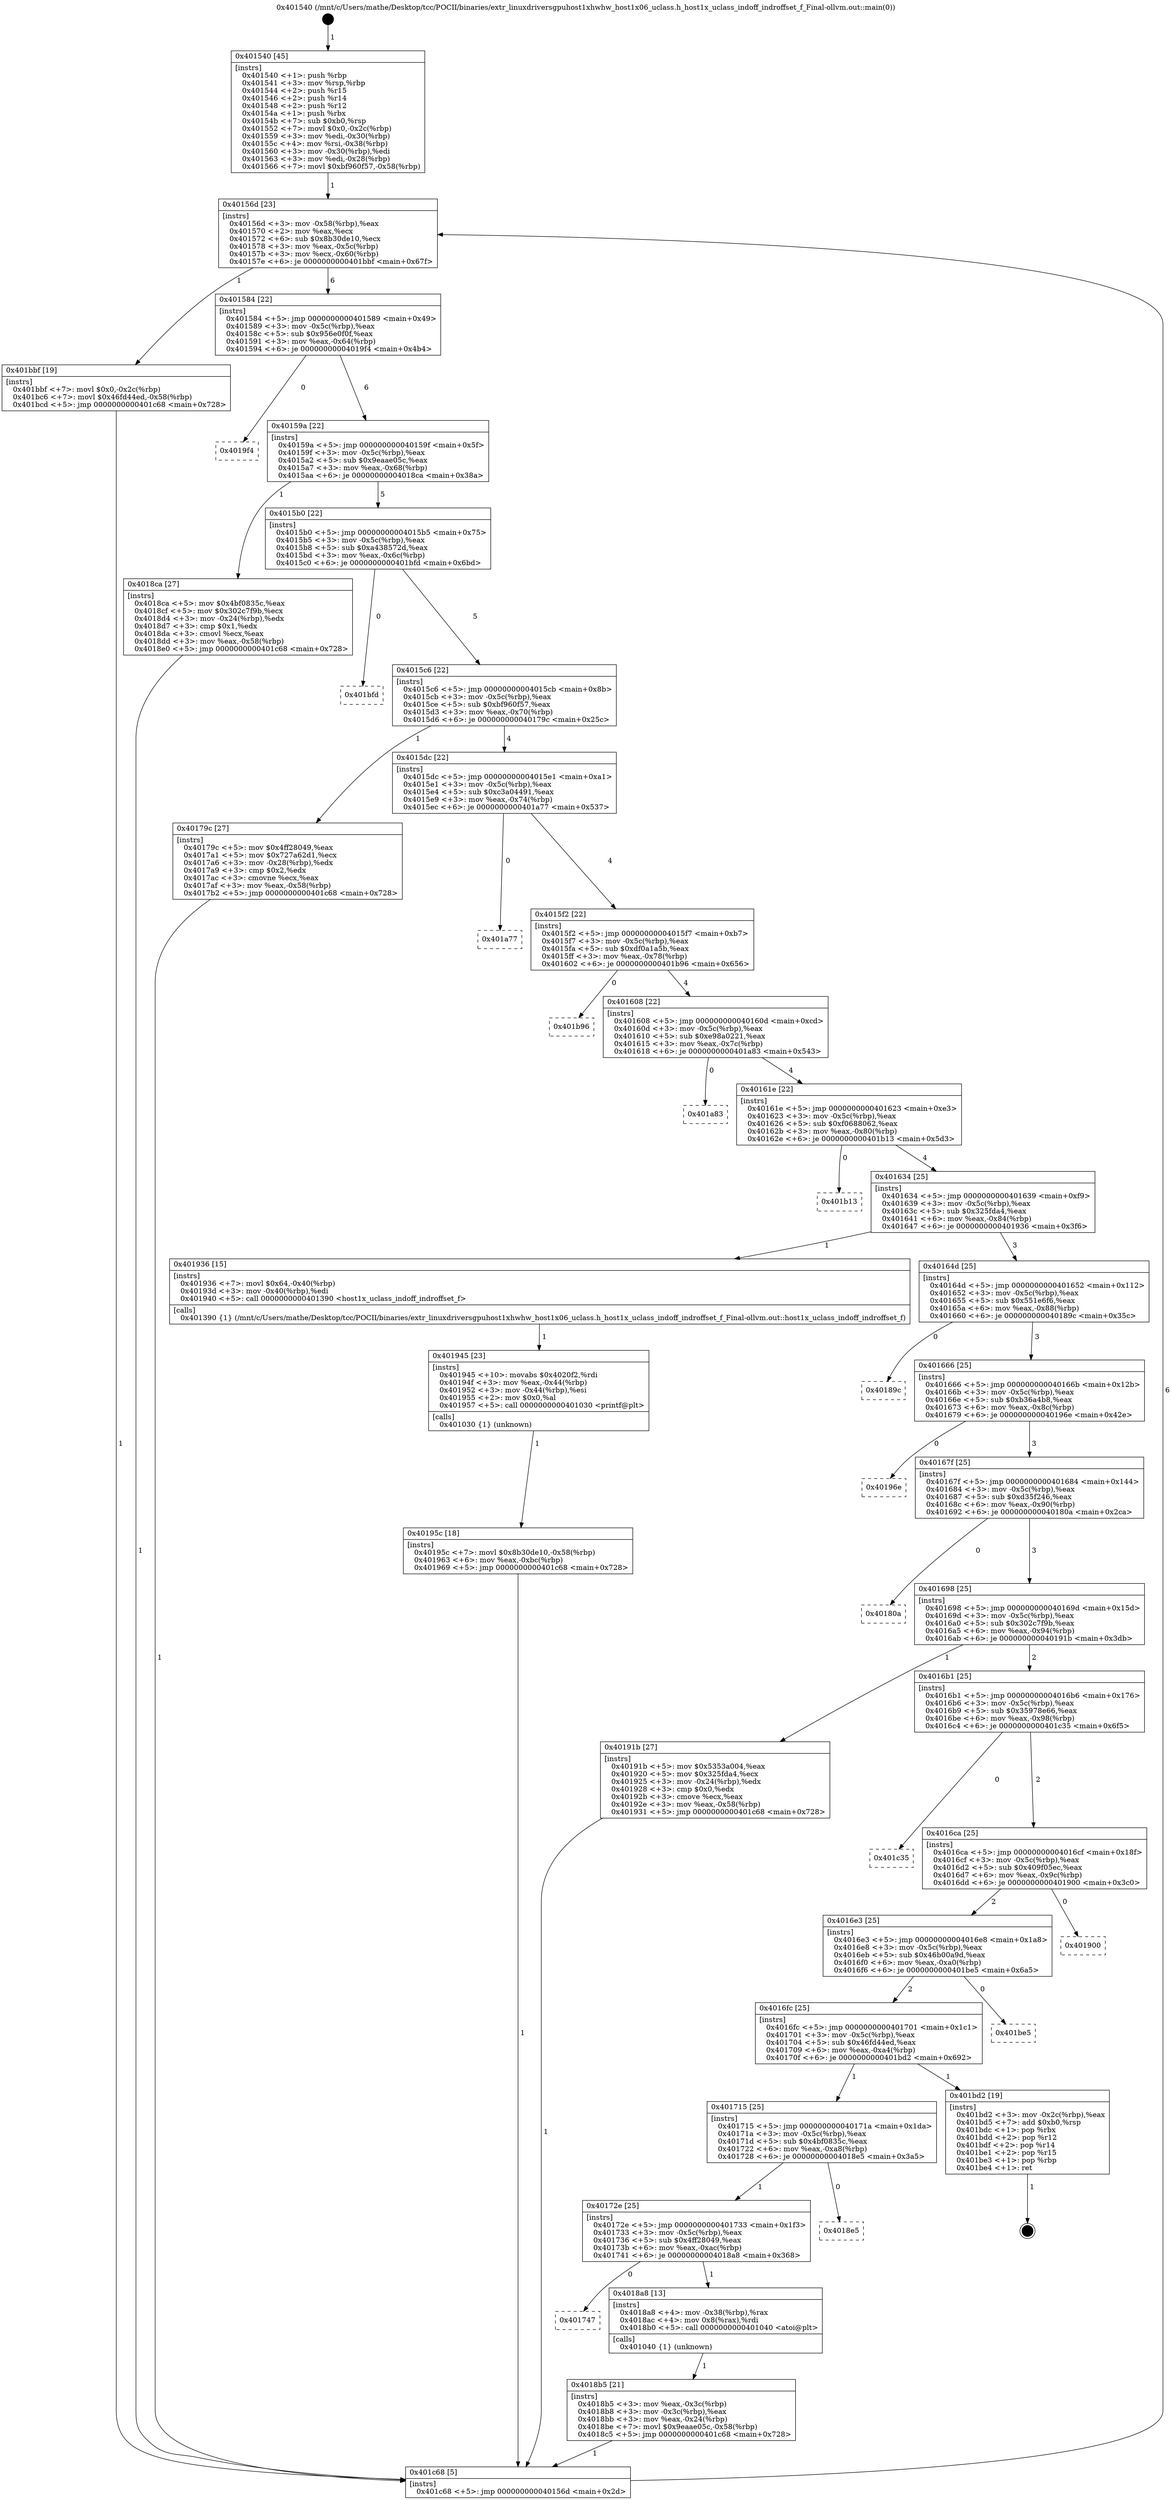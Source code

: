 digraph "0x401540" {
  label = "0x401540 (/mnt/c/Users/mathe/Desktop/tcc/POCII/binaries/extr_linuxdriversgpuhost1xhwhw_host1x06_uclass.h_host1x_uclass_indoff_indroffset_f_Final-ollvm.out::main(0))"
  labelloc = "t"
  node[shape=record]

  Entry [label="",width=0.3,height=0.3,shape=circle,fillcolor=black,style=filled]
  "0x40156d" [label="{
     0x40156d [23]\l
     | [instrs]\l
     &nbsp;&nbsp;0x40156d \<+3\>: mov -0x58(%rbp),%eax\l
     &nbsp;&nbsp;0x401570 \<+2\>: mov %eax,%ecx\l
     &nbsp;&nbsp;0x401572 \<+6\>: sub $0x8b30de10,%ecx\l
     &nbsp;&nbsp;0x401578 \<+3\>: mov %eax,-0x5c(%rbp)\l
     &nbsp;&nbsp;0x40157b \<+3\>: mov %ecx,-0x60(%rbp)\l
     &nbsp;&nbsp;0x40157e \<+6\>: je 0000000000401bbf \<main+0x67f\>\l
  }"]
  "0x401bbf" [label="{
     0x401bbf [19]\l
     | [instrs]\l
     &nbsp;&nbsp;0x401bbf \<+7\>: movl $0x0,-0x2c(%rbp)\l
     &nbsp;&nbsp;0x401bc6 \<+7\>: movl $0x46fd44ed,-0x58(%rbp)\l
     &nbsp;&nbsp;0x401bcd \<+5\>: jmp 0000000000401c68 \<main+0x728\>\l
  }"]
  "0x401584" [label="{
     0x401584 [22]\l
     | [instrs]\l
     &nbsp;&nbsp;0x401584 \<+5\>: jmp 0000000000401589 \<main+0x49\>\l
     &nbsp;&nbsp;0x401589 \<+3\>: mov -0x5c(%rbp),%eax\l
     &nbsp;&nbsp;0x40158c \<+5\>: sub $0x956e0f0f,%eax\l
     &nbsp;&nbsp;0x401591 \<+3\>: mov %eax,-0x64(%rbp)\l
     &nbsp;&nbsp;0x401594 \<+6\>: je 00000000004019f4 \<main+0x4b4\>\l
  }"]
  Exit [label="",width=0.3,height=0.3,shape=circle,fillcolor=black,style=filled,peripheries=2]
  "0x4019f4" [label="{
     0x4019f4\l
  }", style=dashed]
  "0x40159a" [label="{
     0x40159a [22]\l
     | [instrs]\l
     &nbsp;&nbsp;0x40159a \<+5\>: jmp 000000000040159f \<main+0x5f\>\l
     &nbsp;&nbsp;0x40159f \<+3\>: mov -0x5c(%rbp),%eax\l
     &nbsp;&nbsp;0x4015a2 \<+5\>: sub $0x9eaae05c,%eax\l
     &nbsp;&nbsp;0x4015a7 \<+3\>: mov %eax,-0x68(%rbp)\l
     &nbsp;&nbsp;0x4015aa \<+6\>: je 00000000004018ca \<main+0x38a\>\l
  }"]
  "0x40195c" [label="{
     0x40195c [18]\l
     | [instrs]\l
     &nbsp;&nbsp;0x40195c \<+7\>: movl $0x8b30de10,-0x58(%rbp)\l
     &nbsp;&nbsp;0x401963 \<+6\>: mov %eax,-0xbc(%rbp)\l
     &nbsp;&nbsp;0x401969 \<+5\>: jmp 0000000000401c68 \<main+0x728\>\l
  }"]
  "0x4018ca" [label="{
     0x4018ca [27]\l
     | [instrs]\l
     &nbsp;&nbsp;0x4018ca \<+5\>: mov $0x4bf0835c,%eax\l
     &nbsp;&nbsp;0x4018cf \<+5\>: mov $0x302c7f9b,%ecx\l
     &nbsp;&nbsp;0x4018d4 \<+3\>: mov -0x24(%rbp),%edx\l
     &nbsp;&nbsp;0x4018d7 \<+3\>: cmp $0x1,%edx\l
     &nbsp;&nbsp;0x4018da \<+3\>: cmovl %ecx,%eax\l
     &nbsp;&nbsp;0x4018dd \<+3\>: mov %eax,-0x58(%rbp)\l
     &nbsp;&nbsp;0x4018e0 \<+5\>: jmp 0000000000401c68 \<main+0x728\>\l
  }"]
  "0x4015b0" [label="{
     0x4015b0 [22]\l
     | [instrs]\l
     &nbsp;&nbsp;0x4015b0 \<+5\>: jmp 00000000004015b5 \<main+0x75\>\l
     &nbsp;&nbsp;0x4015b5 \<+3\>: mov -0x5c(%rbp),%eax\l
     &nbsp;&nbsp;0x4015b8 \<+5\>: sub $0xa438572d,%eax\l
     &nbsp;&nbsp;0x4015bd \<+3\>: mov %eax,-0x6c(%rbp)\l
     &nbsp;&nbsp;0x4015c0 \<+6\>: je 0000000000401bfd \<main+0x6bd\>\l
  }"]
  "0x401945" [label="{
     0x401945 [23]\l
     | [instrs]\l
     &nbsp;&nbsp;0x401945 \<+10\>: movabs $0x4020f2,%rdi\l
     &nbsp;&nbsp;0x40194f \<+3\>: mov %eax,-0x44(%rbp)\l
     &nbsp;&nbsp;0x401952 \<+3\>: mov -0x44(%rbp),%esi\l
     &nbsp;&nbsp;0x401955 \<+2\>: mov $0x0,%al\l
     &nbsp;&nbsp;0x401957 \<+5\>: call 0000000000401030 \<printf@plt\>\l
     | [calls]\l
     &nbsp;&nbsp;0x401030 \{1\} (unknown)\l
  }"]
  "0x401bfd" [label="{
     0x401bfd\l
  }", style=dashed]
  "0x4015c6" [label="{
     0x4015c6 [22]\l
     | [instrs]\l
     &nbsp;&nbsp;0x4015c6 \<+5\>: jmp 00000000004015cb \<main+0x8b\>\l
     &nbsp;&nbsp;0x4015cb \<+3\>: mov -0x5c(%rbp),%eax\l
     &nbsp;&nbsp;0x4015ce \<+5\>: sub $0xbf960f57,%eax\l
     &nbsp;&nbsp;0x4015d3 \<+3\>: mov %eax,-0x70(%rbp)\l
     &nbsp;&nbsp;0x4015d6 \<+6\>: je 000000000040179c \<main+0x25c\>\l
  }"]
  "0x4018b5" [label="{
     0x4018b5 [21]\l
     | [instrs]\l
     &nbsp;&nbsp;0x4018b5 \<+3\>: mov %eax,-0x3c(%rbp)\l
     &nbsp;&nbsp;0x4018b8 \<+3\>: mov -0x3c(%rbp),%eax\l
     &nbsp;&nbsp;0x4018bb \<+3\>: mov %eax,-0x24(%rbp)\l
     &nbsp;&nbsp;0x4018be \<+7\>: movl $0x9eaae05c,-0x58(%rbp)\l
     &nbsp;&nbsp;0x4018c5 \<+5\>: jmp 0000000000401c68 \<main+0x728\>\l
  }"]
  "0x40179c" [label="{
     0x40179c [27]\l
     | [instrs]\l
     &nbsp;&nbsp;0x40179c \<+5\>: mov $0x4ff28049,%eax\l
     &nbsp;&nbsp;0x4017a1 \<+5\>: mov $0x727a62d1,%ecx\l
     &nbsp;&nbsp;0x4017a6 \<+3\>: mov -0x28(%rbp),%edx\l
     &nbsp;&nbsp;0x4017a9 \<+3\>: cmp $0x2,%edx\l
     &nbsp;&nbsp;0x4017ac \<+3\>: cmovne %ecx,%eax\l
     &nbsp;&nbsp;0x4017af \<+3\>: mov %eax,-0x58(%rbp)\l
     &nbsp;&nbsp;0x4017b2 \<+5\>: jmp 0000000000401c68 \<main+0x728\>\l
  }"]
  "0x4015dc" [label="{
     0x4015dc [22]\l
     | [instrs]\l
     &nbsp;&nbsp;0x4015dc \<+5\>: jmp 00000000004015e1 \<main+0xa1\>\l
     &nbsp;&nbsp;0x4015e1 \<+3\>: mov -0x5c(%rbp),%eax\l
     &nbsp;&nbsp;0x4015e4 \<+5\>: sub $0xc3a04491,%eax\l
     &nbsp;&nbsp;0x4015e9 \<+3\>: mov %eax,-0x74(%rbp)\l
     &nbsp;&nbsp;0x4015ec \<+6\>: je 0000000000401a77 \<main+0x537\>\l
  }"]
  "0x401c68" [label="{
     0x401c68 [5]\l
     | [instrs]\l
     &nbsp;&nbsp;0x401c68 \<+5\>: jmp 000000000040156d \<main+0x2d\>\l
  }"]
  "0x401540" [label="{
     0x401540 [45]\l
     | [instrs]\l
     &nbsp;&nbsp;0x401540 \<+1\>: push %rbp\l
     &nbsp;&nbsp;0x401541 \<+3\>: mov %rsp,%rbp\l
     &nbsp;&nbsp;0x401544 \<+2\>: push %r15\l
     &nbsp;&nbsp;0x401546 \<+2\>: push %r14\l
     &nbsp;&nbsp;0x401548 \<+2\>: push %r12\l
     &nbsp;&nbsp;0x40154a \<+1\>: push %rbx\l
     &nbsp;&nbsp;0x40154b \<+7\>: sub $0xb0,%rsp\l
     &nbsp;&nbsp;0x401552 \<+7\>: movl $0x0,-0x2c(%rbp)\l
     &nbsp;&nbsp;0x401559 \<+3\>: mov %edi,-0x30(%rbp)\l
     &nbsp;&nbsp;0x40155c \<+4\>: mov %rsi,-0x38(%rbp)\l
     &nbsp;&nbsp;0x401560 \<+3\>: mov -0x30(%rbp),%edi\l
     &nbsp;&nbsp;0x401563 \<+3\>: mov %edi,-0x28(%rbp)\l
     &nbsp;&nbsp;0x401566 \<+7\>: movl $0xbf960f57,-0x58(%rbp)\l
  }"]
  "0x401747" [label="{
     0x401747\l
  }", style=dashed]
  "0x401a77" [label="{
     0x401a77\l
  }", style=dashed]
  "0x4015f2" [label="{
     0x4015f2 [22]\l
     | [instrs]\l
     &nbsp;&nbsp;0x4015f2 \<+5\>: jmp 00000000004015f7 \<main+0xb7\>\l
     &nbsp;&nbsp;0x4015f7 \<+3\>: mov -0x5c(%rbp),%eax\l
     &nbsp;&nbsp;0x4015fa \<+5\>: sub $0xdf0a1a5b,%eax\l
     &nbsp;&nbsp;0x4015ff \<+3\>: mov %eax,-0x78(%rbp)\l
     &nbsp;&nbsp;0x401602 \<+6\>: je 0000000000401b96 \<main+0x656\>\l
  }"]
  "0x4018a8" [label="{
     0x4018a8 [13]\l
     | [instrs]\l
     &nbsp;&nbsp;0x4018a8 \<+4\>: mov -0x38(%rbp),%rax\l
     &nbsp;&nbsp;0x4018ac \<+4\>: mov 0x8(%rax),%rdi\l
     &nbsp;&nbsp;0x4018b0 \<+5\>: call 0000000000401040 \<atoi@plt\>\l
     | [calls]\l
     &nbsp;&nbsp;0x401040 \{1\} (unknown)\l
  }"]
  "0x401b96" [label="{
     0x401b96\l
  }", style=dashed]
  "0x401608" [label="{
     0x401608 [22]\l
     | [instrs]\l
     &nbsp;&nbsp;0x401608 \<+5\>: jmp 000000000040160d \<main+0xcd\>\l
     &nbsp;&nbsp;0x40160d \<+3\>: mov -0x5c(%rbp),%eax\l
     &nbsp;&nbsp;0x401610 \<+5\>: sub $0xe98a0221,%eax\l
     &nbsp;&nbsp;0x401615 \<+3\>: mov %eax,-0x7c(%rbp)\l
     &nbsp;&nbsp;0x401618 \<+6\>: je 0000000000401a83 \<main+0x543\>\l
  }"]
  "0x40172e" [label="{
     0x40172e [25]\l
     | [instrs]\l
     &nbsp;&nbsp;0x40172e \<+5\>: jmp 0000000000401733 \<main+0x1f3\>\l
     &nbsp;&nbsp;0x401733 \<+3\>: mov -0x5c(%rbp),%eax\l
     &nbsp;&nbsp;0x401736 \<+5\>: sub $0x4ff28049,%eax\l
     &nbsp;&nbsp;0x40173b \<+6\>: mov %eax,-0xac(%rbp)\l
     &nbsp;&nbsp;0x401741 \<+6\>: je 00000000004018a8 \<main+0x368\>\l
  }"]
  "0x401a83" [label="{
     0x401a83\l
  }", style=dashed]
  "0x40161e" [label="{
     0x40161e [22]\l
     | [instrs]\l
     &nbsp;&nbsp;0x40161e \<+5\>: jmp 0000000000401623 \<main+0xe3\>\l
     &nbsp;&nbsp;0x401623 \<+3\>: mov -0x5c(%rbp),%eax\l
     &nbsp;&nbsp;0x401626 \<+5\>: sub $0xf0688062,%eax\l
     &nbsp;&nbsp;0x40162b \<+3\>: mov %eax,-0x80(%rbp)\l
     &nbsp;&nbsp;0x40162e \<+6\>: je 0000000000401b13 \<main+0x5d3\>\l
  }"]
  "0x4018e5" [label="{
     0x4018e5\l
  }", style=dashed]
  "0x401b13" [label="{
     0x401b13\l
  }", style=dashed]
  "0x401634" [label="{
     0x401634 [25]\l
     | [instrs]\l
     &nbsp;&nbsp;0x401634 \<+5\>: jmp 0000000000401639 \<main+0xf9\>\l
     &nbsp;&nbsp;0x401639 \<+3\>: mov -0x5c(%rbp),%eax\l
     &nbsp;&nbsp;0x40163c \<+5\>: sub $0x325fda4,%eax\l
     &nbsp;&nbsp;0x401641 \<+6\>: mov %eax,-0x84(%rbp)\l
     &nbsp;&nbsp;0x401647 \<+6\>: je 0000000000401936 \<main+0x3f6\>\l
  }"]
  "0x401715" [label="{
     0x401715 [25]\l
     | [instrs]\l
     &nbsp;&nbsp;0x401715 \<+5\>: jmp 000000000040171a \<main+0x1da\>\l
     &nbsp;&nbsp;0x40171a \<+3\>: mov -0x5c(%rbp),%eax\l
     &nbsp;&nbsp;0x40171d \<+5\>: sub $0x4bf0835c,%eax\l
     &nbsp;&nbsp;0x401722 \<+6\>: mov %eax,-0xa8(%rbp)\l
     &nbsp;&nbsp;0x401728 \<+6\>: je 00000000004018e5 \<main+0x3a5\>\l
  }"]
  "0x401936" [label="{
     0x401936 [15]\l
     | [instrs]\l
     &nbsp;&nbsp;0x401936 \<+7\>: movl $0x64,-0x40(%rbp)\l
     &nbsp;&nbsp;0x40193d \<+3\>: mov -0x40(%rbp),%edi\l
     &nbsp;&nbsp;0x401940 \<+5\>: call 0000000000401390 \<host1x_uclass_indoff_indroffset_f\>\l
     | [calls]\l
     &nbsp;&nbsp;0x401390 \{1\} (/mnt/c/Users/mathe/Desktop/tcc/POCII/binaries/extr_linuxdriversgpuhost1xhwhw_host1x06_uclass.h_host1x_uclass_indoff_indroffset_f_Final-ollvm.out::host1x_uclass_indoff_indroffset_f)\l
  }"]
  "0x40164d" [label="{
     0x40164d [25]\l
     | [instrs]\l
     &nbsp;&nbsp;0x40164d \<+5\>: jmp 0000000000401652 \<main+0x112\>\l
     &nbsp;&nbsp;0x401652 \<+3\>: mov -0x5c(%rbp),%eax\l
     &nbsp;&nbsp;0x401655 \<+5\>: sub $0x551e6f6,%eax\l
     &nbsp;&nbsp;0x40165a \<+6\>: mov %eax,-0x88(%rbp)\l
     &nbsp;&nbsp;0x401660 \<+6\>: je 000000000040189c \<main+0x35c\>\l
  }"]
  "0x401bd2" [label="{
     0x401bd2 [19]\l
     | [instrs]\l
     &nbsp;&nbsp;0x401bd2 \<+3\>: mov -0x2c(%rbp),%eax\l
     &nbsp;&nbsp;0x401bd5 \<+7\>: add $0xb0,%rsp\l
     &nbsp;&nbsp;0x401bdc \<+1\>: pop %rbx\l
     &nbsp;&nbsp;0x401bdd \<+2\>: pop %r12\l
     &nbsp;&nbsp;0x401bdf \<+2\>: pop %r14\l
     &nbsp;&nbsp;0x401be1 \<+2\>: pop %r15\l
     &nbsp;&nbsp;0x401be3 \<+1\>: pop %rbp\l
     &nbsp;&nbsp;0x401be4 \<+1\>: ret\l
  }"]
  "0x40189c" [label="{
     0x40189c\l
  }", style=dashed]
  "0x401666" [label="{
     0x401666 [25]\l
     | [instrs]\l
     &nbsp;&nbsp;0x401666 \<+5\>: jmp 000000000040166b \<main+0x12b\>\l
     &nbsp;&nbsp;0x40166b \<+3\>: mov -0x5c(%rbp),%eax\l
     &nbsp;&nbsp;0x40166e \<+5\>: sub $0xb36a4b8,%eax\l
     &nbsp;&nbsp;0x401673 \<+6\>: mov %eax,-0x8c(%rbp)\l
     &nbsp;&nbsp;0x401679 \<+6\>: je 000000000040196e \<main+0x42e\>\l
  }"]
  "0x4016fc" [label="{
     0x4016fc [25]\l
     | [instrs]\l
     &nbsp;&nbsp;0x4016fc \<+5\>: jmp 0000000000401701 \<main+0x1c1\>\l
     &nbsp;&nbsp;0x401701 \<+3\>: mov -0x5c(%rbp),%eax\l
     &nbsp;&nbsp;0x401704 \<+5\>: sub $0x46fd44ed,%eax\l
     &nbsp;&nbsp;0x401709 \<+6\>: mov %eax,-0xa4(%rbp)\l
     &nbsp;&nbsp;0x40170f \<+6\>: je 0000000000401bd2 \<main+0x692\>\l
  }"]
  "0x40196e" [label="{
     0x40196e\l
  }", style=dashed]
  "0x40167f" [label="{
     0x40167f [25]\l
     | [instrs]\l
     &nbsp;&nbsp;0x40167f \<+5\>: jmp 0000000000401684 \<main+0x144\>\l
     &nbsp;&nbsp;0x401684 \<+3\>: mov -0x5c(%rbp),%eax\l
     &nbsp;&nbsp;0x401687 \<+5\>: sub $0xd35f246,%eax\l
     &nbsp;&nbsp;0x40168c \<+6\>: mov %eax,-0x90(%rbp)\l
     &nbsp;&nbsp;0x401692 \<+6\>: je 000000000040180a \<main+0x2ca\>\l
  }"]
  "0x401be5" [label="{
     0x401be5\l
  }", style=dashed]
  "0x40180a" [label="{
     0x40180a\l
  }", style=dashed]
  "0x401698" [label="{
     0x401698 [25]\l
     | [instrs]\l
     &nbsp;&nbsp;0x401698 \<+5\>: jmp 000000000040169d \<main+0x15d\>\l
     &nbsp;&nbsp;0x40169d \<+3\>: mov -0x5c(%rbp),%eax\l
     &nbsp;&nbsp;0x4016a0 \<+5\>: sub $0x302c7f9b,%eax\l
     &nbsp;&nbsp;0x4016a5 \<+6\>: mov %eax,-0x94(%rbp)\l
     &nbsp;&nbsp;0x4016ab \<+6\>: je 000000000040191b \<main+0x3db\>\l
  }"]
  "0x4016e3" [label="{
     0x4016e3 [25]\l
     | [instrs]\l
     &nbsp;&nbsp;0x4016e3 \<+5\>: jmp 00000000004016e8 \<main+0x1a8\>\l
     &nbsp;&nbsp;0x4016e8 \<+3\>: mov -0x5c(%rbp),%eax\l
     &nbsp;&nbsp;0x4016eb \<+5\>: sub $0x46b00a9d,%eax\l
     &nbsp;&nbsp;0x4016f0 \<+6\>: mov %eax,-0xa0(%rbp)\l
     &nbsp;&nbsp;0x4016f6 \<+6\>: je 0000000000401be5 \<main+0x6a5\>\l
  }"]
  "0x40191b" [label="{
     0x40191b [27]\l
     | [instrs]\l
     &nbsp;&nbsp;0x40191b \<+5\>: mov $0x5353a004,%eax\l
     &nbsp;&nbsp;0x401920 \<+5\>: mov $0x325fda4,%ecx\l
     &nbsp;&nbsp;0x401925 \<+3\>: mov -0x24(%rbp),%edx\l
     &nbsp;&nbsp;0x401928 \<+3\>: cmp $0x0,%edx\l
     &nbsp;&nbsp;0x40192b \<+3\>: cmove %ecx,%eax\l
     &nbsp;&nbsp;0x40192e \<+3\>: mov %eax,-0x58(%rbp)\l
     &nbsp;&nbsp;0x401931 \<+5\>: jmp 0000000000401c68 \<main+0x728\>\l
  }"]
  "0x4016b1" [label="{
     0x4016b1 [25]\l
     | [instrs]\l
     &nbsp;&nbsp;0x4016b1 \<+5\>: jmp 00000000004016b6 \<main+0x176\>\l
     &nbsp;&nbsp;0x4016b6 \<+3\>: mov -0x5c(%rbp),%eax\l
     &nbsp;&nbsp;0x4016b9 \<+5\>: sub $0x35978e66,%eax\l
     &nbsp;&nbsp;0x4016be \<+6\>: mov %eax,-0x98(%rbp)\l
     &nbsp;&nbsp;0x4016c4 \<+6\>: je 0000000000401c35 \<main+0x6f5\>\l
  }"]
  "0x401900" [label="{
     0x401900\l
  }", style=dashed]
  "0x401c35" [label="{
     0x401c35\l
  }", style=dashed]
  "0x4016ca" [label="{
     0x4016ca [25]\l
     | [instrs]\l
     &nbsp;&nbsp;0x4016ca \<+5\>: jmp 00000000004016cf \<main+0x18f\>\l
     &nbsp;&nbsp;0x4016cf \<+3\>: mov -0x5c(%rbp),%eax\l
     &nbsp;&nbsp;0x4016d2 \<+5\>: sub $0x409f05ec,%eax\l
     &nbsp;&nbsp;0x4016d7 \<+6\>: mov %eax,-0x9c(%rbp)\l
     &nbsp;&nbsp;0x4016dd \<+6\>: je 0000000000401900 \<main+0x3c0\>\l
  }"]
  Entry -> "0x401540" [label=" 1"]
  "0x40156d" -> "0x401bbf" [label=" 1"]
  "0x40156d" -> "0x401584" [label=" 6"]
  "0x401bd2" -> Exit [label=" 1"]
  "0x401584" -> "0x4019f4" [label=" 0"]
  "0x401584" -> "0x40159a" [label=" 6"]
  "0x401bbf" -> "0x401c68" [label=" 1"]
  "0x40159a" -> "0x4018ca" [label=" 1"]
  "0x40159a" -> "0x4015b0" [label=" 5"]
  "0x40195c" -> "0x401c68" [label=" 1"]
  "0x4015b0" -> "0x401bfd" [label=" 0"]
  "0x4015b0" -> "0x4015c6" [label=" 5"]
  "0x401945" -> "0x40195c" [label=" 1"]
  "0x4015c6" -> "0x40179c" [label=" 1"]
  "0x4015c6" -> "0x4015dc" [label=" 4"]
  "0x40179c" -> "0x401c68" [label=" 1"]
  "0x401540" -> "0x40156d" [label=" 1"]
  "0x401c68" -> "0x40156d" [label=" 6"]
  "0x401936" -> "0x401945" [label=" 1"]
  "0x4015dc" -> "0x401a77" [label=" 0"]
  "0x4015dc" -> "0x4015f2" [label=" 4"]
  "0x40191b" -> "0x401c68" [label=" 1"]
  "0x4015f2" -> "0x401b96" [label=" 0"]
  "0x4015f2" -> "0x401608" [label=" 4"]
  "0x4018ca" -> "0x401c68" [label=" 1"]
  "0x401608" -> "0x401a83" [label=" 0"]
  "0x401608" -> "0x40161e" [label=" 4"]
  "0x4018a8" -> "0x4018b5" [label=" 1"]
  "0x40161e" -> "0x401b13" [label=" 0"]
  "0x40161e" -> "0x401634" [label=" 4"]
  "0x40172e" -> "0x401747" [label=" 0"]
  "0x401634" -> "0x401936" [label=" 1"]
  "0x401634" -> "0x40164d" [label=" 3"]
  "0x4018b5" -> "0x401c68" [label=" 1"]
  "0x40164d" -> "0x40189c" [label=" 0"]
  "0x40164d" -> "0x401666" [label=" 3"]
  "0x401715" -> "0x40172e" [label=" 1"]
  "0x401666" -> "0x40196e" [label=" 0"]
  "0x401666" -> "0x40167f" [label=" 3"]
  "0x40172e" -> "0x4018a8" [label=" 1"]
  "0x40167f" -> "0x40180a" [label=" 0"]
  "0x40167f" -> "0x401698" [label=" 3"]
  "0x4016fc" -> "0x401715" [label=" 1"]
  "0x401698" -> "0x40191b" [label=" 1"]
  "0x401698" -> "0x4016b1" [label=" 2"]
  "0x401715" -> "0x4018e5" [label=" 0"]
  "0x4016b1" -> "0x401c35" [label=" 0"]
  "0x4016b1" -> "0x4016ca" [label=" 2"]
  "0x4016e3" -> "0x4016fc" [label=" 2"]
  "0x4016ca" -> "0x401900" [label=" 0"]
  "0x4016ca" -> "0x4016e3" [label=" 2"]
  "0x4016fc" -> "0x401bd2" [label=" 1"]
  "0x4016e3" -> "0x401be5" [label=" 0"]
}
